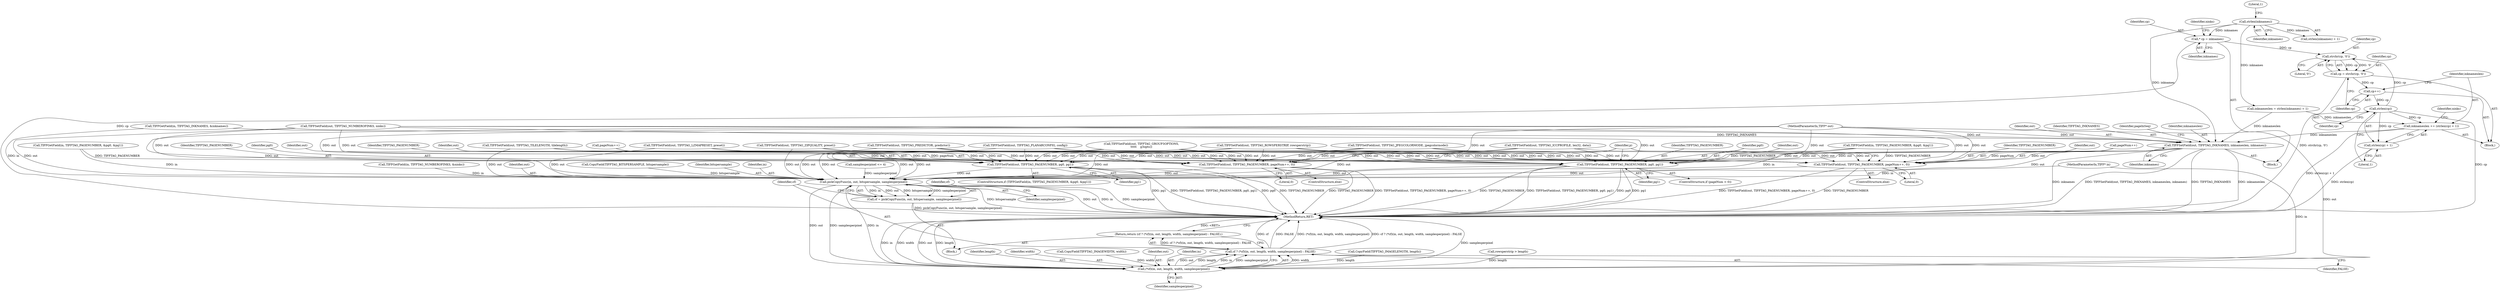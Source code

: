 digraph "0_libtiff_5c080298d59efa53264d7248bbe3a04660db6ef7_2@API" {
"1000633" [label="(Call,strchr(cp, '\0'))"];
"1000623" [label="(Call,* cp = inknames)"];
"1000619" [label="(Call,strlen(inknames))"];
"1000641" [label="(Call,strlen(cp))"];
"1000636" [label="(Call,cp++)"];
"1000631" [label="(Call,cp = strchr(cp, '\0'))"];
"1000633" [label="(Call,strchr(cp, '\0'))"];
"1000638" [label="(Call,inknameslen += (strlen(cp) + 1))"];
"1000646" [label="(Call,TIFFSetField(out, TIFFTAG_INKNAMES, inknameslen, inknames))"];
"1000672" [label="(Call,TIFFSetField(out, TIFFTAG_PAGENUMBER, pg0, pg1))"];
"1000735" [label="(Call,pickCopyFunc(in, out, bitspersample, samplesperpixel))"];
"1000733" [label="(Call,cf = pickCopyFunc(in, out, bitspersample, samplesperpixel))"];
"1000743" [label="(Call,(*cf)(in, out, length, width, samplesperpixel))"];
"1000741" [label="(Call,cf ? (*cf)(in, out, length, width, samplesperpixel) : FALSE)"];
"1000740" [label="(Return,return (cf ? (*cf)(in, out, length, width, samplesperpixel) : FALSE);)"];
"1000678" [label="(Call,TIFFSetField(out, TIFFTAG_PAGENUMBER, pageNum++, 0))"];
"1000699" [label="(Call,TIFFSetField(out, TIFFTAG_PAGENUMBER, pg0, pg1))"];
"1000705" [label="(Call,TIFFSetField(out, TIFFTAG_PAGENUMBER, pageNum++, 0))"];
"1000640" [label="(Call,strlen(cp) + 1)"];
"1000604" [label="(Call,TIFFSetField(out, TIFFTAG_NUMBEROFINKS, ninks))"];
"1000614" [label="(Block,)"];
"1000665" [label="(Call,TIFFGetField(in, TIFFTAG_PAGENUMBER, &pg0, &pg1))"];
"1000695" [label="(ControlStructure,if (pageNum < 0))"];
"1000701" [label="(Identifier,TIFFTAG_PAGENUMBER)"];
"1000437" [label="(Call,samplesperpixel <= 4)"];
"1000428" [label="(Call,TIFFSetField(out, TIFFTAG_PLANARCONFIG, config))"];
"1000734" [label="(Identifier,cf)"];
"1000748" [label="(Identifier,samplesperpixel)"];
"1000521" [label="(Call,TIFFSetField(out, TIFFTAG_LZMAPRESET, preset))"];
"1000677" [label="(ControlStructure,else)"];
"1000642" [label="(Identifier,cp)"];
"1000733" [label="(Call,cf = pickCopyFunc(in, out, bitspersample, samplesperpixel))"];
"1000739" [label="(Identifier,samplesperpixel)"];
"1000675" [label="(Identifier,pg0)"];
"1000735" [label="(Call,pickCopyFunc(in, out, bitspersample, samplesperpixel))"];
"1000456" [label="(Call,TIFFSetField(out, TIFFTAG_JPEGCOLORMODE, jpegcolormode))"];
"1000512" [label="(Call,TIFFSetField(out, TIFFTAG_ZIPQUALITY, preset))"];
"1000746" [label="(Identifier,length)"];
"1000707" [label="(Identifier,TIFFTAG_PAGENUMBER)"];
"1000643" [label="(Literal,1)"];
"1000681" [label="(Call,pageNum++)"];
"1000743" [label="(Call,(*cf)(in, out, length, width, samplesperpixel))"];
"1000647" [label="(Identifier,out)"];
"1000702" [label="(Identifier,pg0)"];
"1000598" [label="(Call,TIFFGetField(in, TIFFTAG_NUMBEROFINKS, &ninks))"];
"1000650" [label="(Identifier,inknames)"];
"1000621" [label="(Literal,1)"];
"1000119" [label="(Block,)"];
"1000490" [label="(Call,TIFFSetField(out, TIFFTAG_PREDICTOR, predictor))"];
"1000640" [label="(Call,strlen(cp) + 1)"];
"1000673" [label="(Identifier,out)"];
"1000664" [label="(ControlStructure,if (TIFFGetField(in, TIFFTAG_PAGENUMBER, &pg0, &pg1)))"];
"1000740" [label="(Return,return (cf ? (*cf)(in, out, length, width, samplesperpixel) : FALSE);)"];
"1000704" [label="(ControlStructure,else)"];
"1000747" [label="(Identifier,width)"];
"1000633" [label="(Call,strchr(cp, '\0'))"];
"1000672" [label="(Call,TIFFSetField(out, TIFFTAG_PAGENUMBER, pg0, pg1))"];
"1000703" [label="(Identifier,pg1)"];
"1000630" [label="(Block,)"];
"1000637" [label="(Identifier,cp)"];
"1000134" [label="(Call,CopyField(TIFFTAG_IMAGEWIDTH, width))"];
"1000623" [label="(Call,* cp = inknames)"];
"1000749" [label="(Identifier,FALSE)"];
"1000683" [label="(Literal,0)"];
"1000140" [label="(Call,CopyField(TIFFTAG_BITSPERSAMPLE, bitspersample))"];
"1000641" [label="(Call,strlen(cp))"];
"1000745" [label="(Identifier,out)"];
"1000620" [label="(Identifier,inknames)"];
"1000589" [label="(Call,TIFFSetField(out, TIFFTAG_ICCPROFILE, len32, data))"];
"1000676" [label="(Identifier,pg1)"];
"1000706" [label="(Identifier,out)"];
"1000624" [label="(Identifier,cp)"];
"1000744" [label="(Identifier,in)"];
"1000366" [label="(Call,TIFFSetField(out, TIFFTAG_TILELENGTH, tilelength))"];
"1000638" [label="(Call,inknameslen += (strlen(cp) + 1))"];
"1000674" [label="(Identifier,TIFFTAG_PAGENUMBER)"];
"1000645" [label="(Identifier,ninks)"];
"1000609" [label="(Call,TIFFGetField(in, TIFFTAG_INKNAMES, &inknames))"];
"1000628" [label="(Identifier,ninks)"];
"1000540" [label="(Call,TIFFSetField(out, TIFFTAG_GROUP3OPTIONS,\n\t\t\t\t\t    g3opts))"];
"1000646" [label="(Call,TIFFSetField(out, TIFFTAG_INKNAMES, inknameslen, inknames))"];
"1000678" [label="(Call,TIFFSetField(out, TIFFTAG_PAGENUMBER, pageNum++, 0))"];
"1000737" [label="(Identifier,out)"];
"1000699" [label="(Call,TIFFSetField(out, TIFFTAG_PAGENUMBER, pg0, pg1))"];
"1000625" [label="(Identifier,inknames)"];
"1000634" [label="(Identifier,cp)"];
"1000705" [label="(Call,TIFFSetField(out, TIFFTAG_PAGENUMBER, pageNum++, 0))"];
"1000648" [label="(Identifier,TIFFTAG_INKNAMES)"];
"1000117" [label="(MethodParameterIn,TIFF* in)"];
"1000618" [label="(Call,strlen(inknames) + 1)"];
"1000639" [label="(Identifier,inknameslen)"];
"1000750" [label="(MethodReturn,RET)"];
"1000631" [label="(Call,cp = strchr(cp, '\0'))"];
"1000679" [label="(Identifier,out)"];
"1000137" [label="(Call,CopyField(TIFFTAG_IMAGELENGTH, length))"];
"1000619" [label="(Call,strlen(inknames))"];
"1000636" [label="(Call,cp++)"];
"1000417" [label="(Call,TIFFSetField(out, TIFFTAG_ROWSPERSTRIP, rowsperstrip))"];
"1000700" [label="(Identifier,out)"];
"1000656" [label="(Identifier,pageInSeq)"];
"1000118" [label="(MethodParameterIn,TIFF* out)"];
"1000687" [label="(Call,TIFFGetField(in, TIFFTAG_PAGENUMBER, &pg0, &pg1))"];
"1000649" [label="(Identifier,inknameslen)"];
"1000708" [label="(Call,pageNum++)"];
"1000616" [label="(Call,inknameslen = strlen(inknames) + 1)"];
"1000394" [label="(Call,rowsperstrip > length)"];
"1000713" [label="(Identifier,p)"];
"1000741" [label="(Call,cf ? (*cf)(in, out, length, width, samplesperpixel) : FALSE)"];
"1000632" [label="(Identifier,cp)"];
"1000710" [label="(Literal,0)"];
"1000635" [label="(Literal,'\0')"];
"1000738" [label="(Identifier,bitspersample)"];
"1000680" [label="(Identifier,TIFFTAG_PAGENUMBER)"];
"1000736" [label="(Identifier,in)"];
"1000742" [label="(Identifier,cf)"];
"1000633" -> "1000631"  [label="AST: "];
"1000633" -> "1000635"  [label="CFG: "];
"1000634" -> "1000633"  [label="AST: "];
"1000635" -> "1000633"  [label="AST: "];
"1000631" -> "1000633"  [label="CFG: "];
"1000633" -> "1000631"  [label="DDG: cp"];
"1000633" -> "1000631"  [label="DDG: '\0'"];
"1000623" -> "1000633"  [label="DDG: cp"];
"1000641" -> "1000633"  [label="DDG: cp"];
"1000623" -> "1000614"  [label="AST: "];
"1000623" -> "1000625"  [label="CFG: "];
"1000624" -> "1000623"  [label="AST: "];
"1000625" -> "1000623"  [label="AST: "];
"1000628" -> "1000623"  [label="CFG: "];
"1000623" -> "1000750"  [label="DDG: cp"];
"1000619" -> "1000623"  [label="DDG: inknames"];
"1000619" -> "1000618"  [label="AST: "];
"1000619" -> "1000620"  [label="CFG: "];
"1000620" -> "1000619"  [label="AST: "];
"1000621" -> "1000619"  [label="CFG: "];
"1000619" -> "1000616"  [label="DDG: inknames"];
"1000619" -> "1000618"  [label="DDG: inknames"];
"1000619" -> "1000646"  [label="DDG: inknames"];
"1000641" -> "1000640"  [label="AST: "];
"1000641" -> "1000642"  [label="CFG: "];
"1000642" -> "1000641"  [label="AST: "];
"1000643" -> "1000641"  [label="CFG: "];
"1000641" -> "1000750"  [label="DDG: cp"];
"1000641" -> "1000638"  [label="DDG: cp"];
"1000641" -> "1000640"  [label="DDG: cp"];
"1000636" -> "1000641"  [label="DDG: cp"];
"1000636" -> "1000630"  [label="AST: "];
"1000636" -> "1000637"  [label="CFG: "];
"1000637" -> "1000636"  [label="AST: "];
"1000639" -> "1000636"  [label="CFG: "];
"1000631" -> "1000636"  [label="DDG: cp"];
"1000631" -> "1000630"  [label="AST: "];
"1000632" -> "1000631"  [label="AST: "];
"1000637" -> "1000631"  [label="CFG: "];
"1000631" -> "1000750"  [label="DDG: strchr(cp, '\0')"];
"1000638" -> "1000630"  [label="AST: "];
"1000638" -> "1000640"  [label="CFG: "];
"1000639" -> "1000638"  [label="AST: "];
"1000640" -> "1000638"  [label="AST: "];
"1000645" -> "1000638"  [label="CFG: "];
"1000638" -> "1000750"  [label="DDG: strlen(cp) + 1"];
"1000616" -> "1000638"  [label="DDG: inknameslen"];
"1000638" -> "1000646"  [label="DDG: inknameslen"];
"1000646" -> "1000614"  [label="AST: "];
"1000646" -> "1000650"  [label="CFG: "];
"1000647" -> "1000646"  [label="AST: "];
"1000648" -> "1000646"  [label="AST: "];
"1000649" -> "1000646"  [label="AST: "];
"1000650" -> "1000646"  [label="AST: "];
"1000656" -> "1000646"  [label="CFG: "];
"1000646" -> "1000750"  [label="DDG: inknames"];
"1000646" -> "1000750"  [label="DDG: TIFFSetField(out, TIFFTAG_INKNAMES, inknameslen, inknames)"];
"1000646" -> "1000750"  [label="DDG: TIFFTAG_INKNAMES"];
"1000646" -> "1000750"  [label="DDG: inknameslen"];
"1000604" -> "1000646"  [label="DDG: out"];
"1000118" -> "1000646"  [label="DDG: out"];
"1000609" -> "1000646"  [label="DDG: TIFFTAG_INKNAMES"];
"1000616" -> "1000646"  [label="DDG: inknameslen"];
"1000646" -> "1000672"  [label="DDG: out"];
"1000646" -> "1000678"  [label="DDG: out"];
"1000646" -> "1000699"  [label="DDG: out"];
"1000646" -> "1000705"  [label="DDG: out"];
"1000646" -> "1000735"  [label="DDG: out"];
"1000672" -> "1000664"  [label="AST: "];
"1000672" -> "1000676"  [label="CFG: "];
"1000673" -> "1000672"  [label="AST: "];
"1000674" -> "1000672"  [label="AST: "];
"1000675" -> "1000672"  [label="AST: "];
"1000676" -> "1000672"  [label="AST: "];
"1000713" -> "1000672"  [label="CFG: "];
"1000672" -> "1000750"  [label="DDG: pg1"];
"1000672" -> "1000750"  [label="DDG: TIFFSetField(out, TIFFTAG_PAGENUMBER, pg0, pg1)"];
"1000672" -> "1000750"  [label="DDG: pg0"];
"1000672" -> "1000750"  [label="DDG: TIFFTAG_PAGENUMBER"];
"1000456" -> "1000672"  [label="DDG: out"];
"1000521" -> "1000672"  [label="DDG: out"];
"1000490" -> "1000672"  [label="DDG: out"];
"1000512" -> "1000672"  [label="DDG: out"];
"1000589" -> "1000672"  [label="DDG: out"];
"1000366" -> "1000672"  [label="DDG: out"];
"1000417" -> "1000672"  [label="DDG: out"];
"1000604" -> "1000672"  [label="DDG: out"];
"1000540" -> "1000672"  [label="DDG: out"];
"1000428" -> "1000672"  [label="DDG: out"];
"1000118" -> "1000672"  [label="DDG: out"];
"1000665" -> "1000672"  [label="DDG: TIFFTAG_PAGENUMBER"];
"1000672" -> "1000735"  [label="DDG: out"];
"1000735" -> "1000733"  [label="AST: "];
"1000735" -> "1000739"  [label="CFG: "];
"1000736" -> "1000735"  [label="AST: "];
"1000737" -> "1000735"  [label="AST: "];
"1000738" -> "1000735"  [label="AST: "];
"1000739" -> "1000735"  [label="AST: "];
"1000733" -> "1000735"  [label="CFG: "];
"1000735" -> "1000750"  [label="DDG: samplesperpixel"];
"1000735" -> "1000750"  [label="DDG: bitspersample"];
"1000735" -> "1000750"  [label="DDG: out"];
"1000735" -> "1000750"  [label="DDG: in"];
"1000735" -> "1000733"  [label="DDG: in"];
"1000735" -> "1000733"  [label="DDG: out"];
"1000735" -> "1000733"  [label="DDG: bitspersample"];
"1000735" -> "1000733"  [label="DDG: samplesperpixel"];
"1000598" -> "1000735"  [label="DDG: in"];
"1000609" -> "1000735"  [label="DDG: in"];
"1000665" -> "1000735"  [label="DDG: in"];
"1000687" -> "1000735"  [label="DDG: in"];
"1000117" -> "1000735"  [label="DDG: in"];
"1000699" -> "1000735"  [label="DDG: out"];
"1000456" -> "1000735"  [label="DDG: out"];
"1000521" -> "1000735"  [label="DDG: out"];
"1000678" -> "1000735"  [label="DDG: out"];
"1000490" -> "1000735"  [label="DDG: out"];
"1000705" -> "1000735"  [label="DDG: out"];
"1000512" -> "1000735"  [label="DDG: out"];
"1000589" -> "1000735"  [label="DDG: out"];
"1000366" -> "1000735"  [label="DDG: out"];
"1000417" -> "1000735"  [label="DDG: out"];
"1000604" -> "1000735"  [label="DDG: out"];
"1000540" -> "1000735"  [label="DDG: out"];
"1000428" -> "1000735"  [label="DDG: out"];
"1000118" -> "1000735"  [label="DDG: out"];
"1000140" -> "1000735"  [label="DDG: bitspersample"];
"1000437" -> "1000735"  [label="DDG: samplesperpixel"];
"1000735" -> "1000743"  [label="DDG: in"];
"1000735" -> "1000743"  [label="DDG: out"];
"1000735" -> "1000743"  [label="DDG: samplesperpixel"];
"1000733" -> "1000119"  [label="AST: "];
"1000734" -> "1000733"  [label="AST: "];
"1000742" -> "1000733"  [label="CFG: "];
"1000733" -> "1000750"  [label="DDG: pickCopyFunc(in, out, bitspersample, samplesperpixel)"];
"1000743" -> "1000741"  [label="AST: "];
"1000743" -> "1000748"  [label="CFG: "];
"1000744" -> "1000743"  [label="AST: "];
"1000745" -> "1000743"  [label="AST: "];
"1000746" -> "1000743"  [label="AST: "];
"1000747" -> "1000743"  [label="AST: "];
"1000748" -> "1000743"  [label="AST: "];
"1000741" -> "1000743"  [label="CFG: "];
"1000743" -> "1000750"  [label="DDG: samplesperpixel"];
"1000743" -> "1000750"  [label="DDG: in"];
"1000743" -> "1000750"  [label="DDG: width"];
"1000743" -> "1000750"  [label="DDG: out"];
"1000743" -> "1000750"  [label="DDG: length"];
"1000743" -> "1000741"  [label="DDG: width"];
"1000743" -> "1000741"  [label="DDG: out"];
"1000743" -> "1000741"  [label="DDG: length"];
"1000743" -> "1000741"  [label="DDG: in"];
"1000743" -> "1000741"  [label="DDG: samplesperpixel"];
"1000117" -> "1000743"  [label="DDG: in"];
"1000118" -> "1000743"  [label="DDG: out"];
"1000394" -> "1000743"  [label="DDG: length"];
"1000137" -> "1000743"  [label="DDG: length"];
"1000134" -> "1000743"  [label="DDG: width"];
"1000741" -> "1000740"  [label="AST: "];
"1000741" -> "1000749"  [label="CFG: "];
"1000742" -> "1000741"  [label="AST: "];
"1000749" -> "1000741"  [label="AST: "];
"1000740" -> "1000741"  [label="CFG: "];
"1000741" -> "1000750"  [label="DDG: cf"];
"1000741" -> "1000750"  [label="DDG: FALSE"];
"1000741" -> "1000750"  [label="DDG: (*cf)(in, out, length, width, samplesperpixel)"];
"1000741" -> "1000750"  [label="DDG: cf ? (*cf)(in, out, length, width, samplesperpixel) : FALSE"];
"1000741" -> "1000740"  [label="DDG: cf ? (*cf)(in, out, length, width, samplesperpixel) : FALSE"];
"1000740" -> "1000119"  [label="AST: "];
"1000750" -> "1000740"  [label="CFG: "];
"1000740" -> "1000750"  [label="DDG: <RET>"];
"1000678" -> "1000677"  [label="AST: "];
"1000678" -> "1000683"  [label="CFG: "];
"1000679" -> "1000678"  [label="AST: "];
"1000680" -> "1000678"  [label="AST: "];
"1000681" -> "1000678"  [label="AST: "];
"1000683" -> "1000678"  [label="AST: "];
"1000713" -> "1000678"  [label="CFG: "];
"1000678" -> "1000750"  [label="DDG: TIFFSetField(out, TIFFTAG_PAGENUMBER, pageNum++, 0)"];
"1000678" -> "1000750"  [label="DDG: TIFFTAG_PAGENUMBER"];
"1000456" -> "1000678"  [label="DDG: out"];
"1000521" -> "1000678"  [label="DDG: out"];
"1000490" -> "1000678"  [label="DDG: out"];
"1000512" -> "1000678"  [label="DDG: out"];
"1000589" -> "1000678"  [label="DDG: out"];
"1000366" -> "1000678"  [label="DDG: out"];
"1000417" -> "1000678"  [label="DDG: out"];
"1000604" -> "1000678"  [label="DDG: out"];
"1000540" -> "1000678"  [label="DDG: out"];
"1000428" -> "1000678"  [label="DDG: out"];
"1000118" -> "1000678"  [label="DDG: out"];
"1000681" -> "1000678"  [label="DDG: pageNum"];
"1000699" -> "1000695"  [label="AST: "];
"1000699" -> "1000703"  [label="CFG: "];
"1000700" -> "1000699"  [label="AST: "];
"1000701" -> "1000699"  [label="AST: "];
"1000702" -> "1000699"  [label="AST: "];
"1000703" -> "1000699"  [label="AST: "];
"1000713" -> "1000699"  [label="CFG: "];
"1000699" -> "1000750"  [label="DDG: TIFFTAG_PAGENUMBER"];
"1000699" -> "1000750"  [label="DDG: TIFFSetField(out, TIFFTAG_PAGENUMBER, pg0, pg1)"];
"1000699" -> "1000750"  [label="DDG: pg0"];
"1000699" -> "1000750"  [label="DDG: pg1"];
"1000456" -> "1000699"  [label="DDG: out"];
"1000521" -> "1000699"  [label="DDG: out"];
"1000490" -> "1000699"  [label="DDG: out"];
"1000512" -> "1000699"  [label="DDG: out"];
"1000589" -> "1000699"  [label="DDG: out"];
"1000366" -> "1000699"  [label="DDG: out"];
"1000417" -> "1000699"  [label="DDG: out"];
"1000604" -> "1000699"  [label="DDG: out"];
"1000540" -> "1000699"  [label="DDG: out"];
"1000428" -> "1000699"  [label="DDG: out"];
"1000118" -> "1000699"  [label="DDG: out"];
"1000687" -> "1000699"  [label="DDG: TIFFTAG_PAGENUMBER"];
"1000705" -> "1000704"  [label="AST: "];
"1000705" -> "1000710"  [label="CFG: "];
"1000706" -> "1000705"  [label="AST: "];
"1000707" -> "1000705"  [label="AST: "];
"1000708" -> "1000705"  [label="AST: "];
"1000710" -> "1000705"  [label="AST: "];
"1000713" -> "1000705"  [label="CFG: "];
"1000705" -> "1000750"  [label="DDG: TIFFSetField(out, TIFFTAG_PAGENUMBER, pageNum++, 0)"];
"1000705" -> "1000750"  [label="DDG: TIFFTAG_PAGENUMBER"];
"1000456" -> "1000705"  [label="DDG: out"];
"1000521" -> "1000705"  [label="DDG: out"];
"1000490" -> "1000705"  [label="DDG: out"];
"1000512" -> "1000705"  [label="DDG: out"];
"1000589" -> "1000705"  [label="DDG: out"];
"1000366" -> "1000705"  [label="DDG: out"];
"1000417" -> "1000705"  [label="DDG: out"];
"1000604" -> "1000705"  [label="DDG: out"];
"1000540" -> "1000705"  [label="DDG: out"];
"1000428" -> "1000705"  [label="DDG: out"];
"1000118" -> "1000705"  [label="DDG: out"];
"1000687" -> "1000705"  [label="DDG: TIFFTAG_PAGENUMBER"];
"1000708" -> "1000705"  [label="DDG: pageNum"];
"1000640" -> "1000643"  [label="CFG: "];
"1000643" -> "1000640"  [label="AST: "];
"1000640" -> "1000750"  [label="DDG: strlen(cp)"];
}
